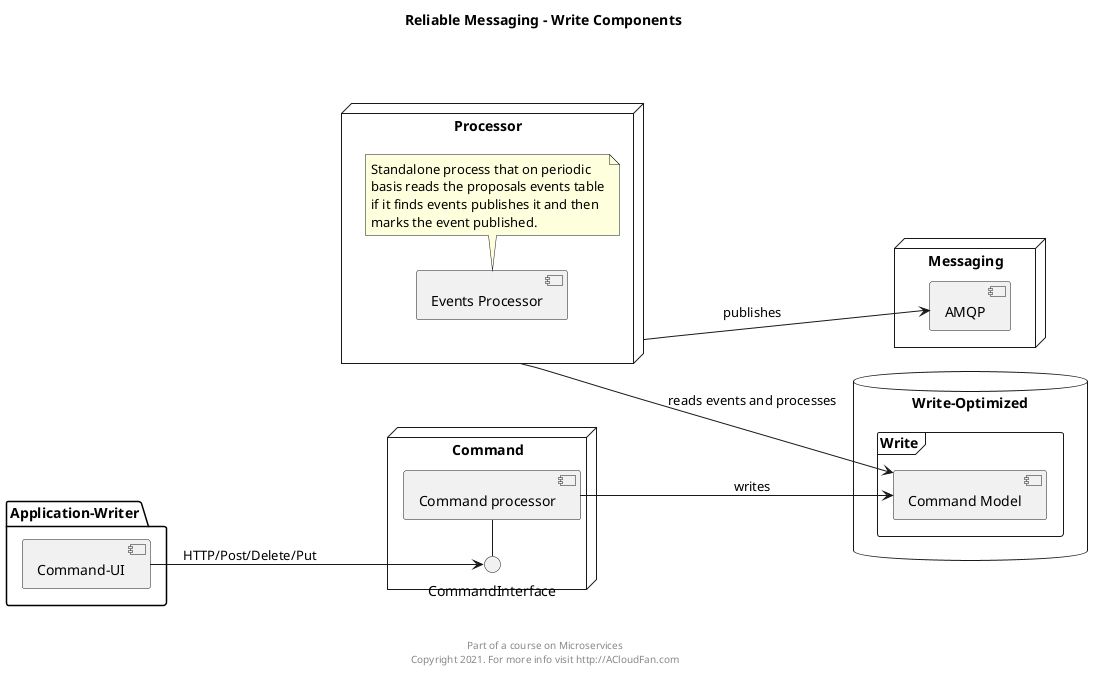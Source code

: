 @startuml
'https://plantuml.com/component-diagram

'top to bottom direction
package "Application-Writer" {
  [Command-UI]
}



left to right direction
node "Command" {
  CommandInterface - [Command processor]
  [Command-UI] --> CommandInterface : HTTP/Post/Delete/Put
}



database "Write-Optimized" {
    frame "Write" {
       [Command Model]
    }
}
[Command processor] --> [Command Model] : writes


node "Processor" {
    [Events Processor]
    note bottom of [Events Processor]
        Standalone process that on periodic
        basis reads the proposals events table
        if it finds events publishes it and then
        marks the event published.
    end note
}
Processor --> [Command Model] : reads events and processes

node "Messaging" {
    [AMQP]
}
Processor --> [AMQP] : publishes



Title  Reliable Messaging - Write Components \n\n\n
footer \n\n Part of a course on Microservices \n Copyright 2021. For more info visit http://ACloudFan.com \n

@enduml